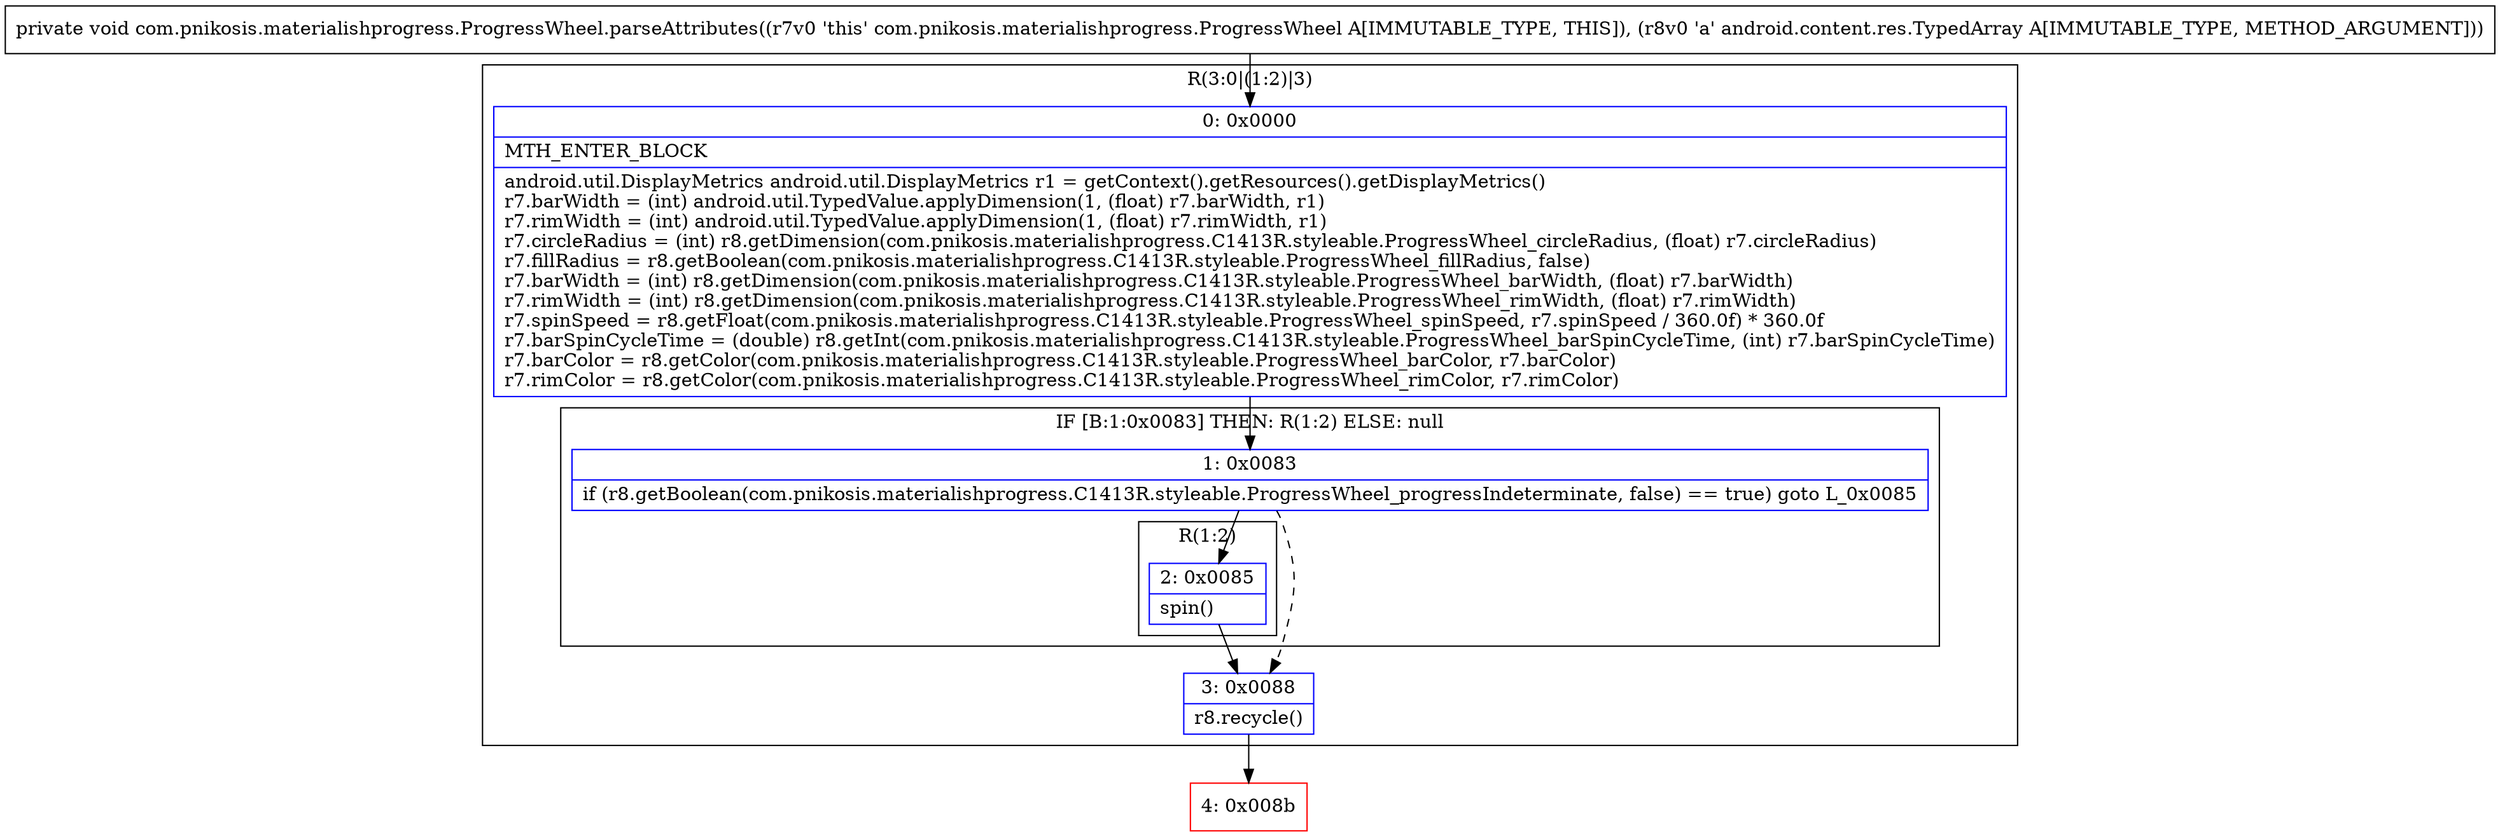 digraph "CFG forcom.pnikosis.materialishprogress.ProgressWheel.parseAttributes(Landroid\/content\/res\/TypedArray;)V" {
subgraph cluster_Region_1810021212 {
label = "R(3:0|(1:2)|3)";
node [shape=record,color=blue];
Node_0 [shape=record,label="{0\:\ 0x0000|MTH_ENTER_BLOCK\l|android.util.DisplayMetrics android.util.DisplayMetrics r1 = getContext().getResources().getDisplayMetrics()\lr7.barWidth = (int) android.util.TypedValue.applyDimension(1, (float) r7.barWidth, r1)\lr7.rimWidth = (int) android.util.TypedValue.applyDimension(1, (float) r7.rimWidth, r1)\lr7.circleRadius = (int) r8.getDimension(com.pnikosis.materialishprogress.C1413R.styleable.ProgressWheel_circleRadius, (float) r7.circleRadius)\lr7.fillRadius = r8.getBoolean(com.pnikosis.materialishprogress.C1413R.styleable.ProgressWheel_fillRadius, false)\lr7.barWidth = (int) r8.getDimension(com.pnikosis.materialishprogress.C1413R.styleable.ProgressWheel_barWidth, (float) r7.barWidth)\lr7.rimWidth = (int) r8.getDimension(com.pnikosis.materialishprogress.C1413R.styleable.ProgressWheel_rimWidth, (float) r7.rimWidth)\lr7.spinSpeed = r8.getFloat(com.pnikosis.materialishprogress.C1413R.styleable.ProgressWheel_spinSpeed, r7.spinSpeed \/ 360.0f) * 360.0f\lr7.barSpinCycleTime = (double) r8.getInt(com.pnikosis.materialishprogress.C1413R.styleable.ProgressWheel_barSpinCycleTime, (int) r7.barSpinCycleTime)\lr7.barColor = r8.getColor(com.pnikosis.materialishprogress.C1413R.styleable.ProgressWheel_barColor, r7.barColor)\lr7.rimColor = r8.getColor(com.pnikosis.materialishprogress.C1413R.styleable.ProgressWheel_rimColor, r7.rimColor)\l}"];
subgraph cluster_IfRegion_83953285 {
label = "IF [B:1:0x0083] THEN: R(1:2) ELSE: null";
node [shape=record,color=blue];
Node_1 [shape=record,label="{1\:\ 0x0083|if (r8.getBoolean(com.pnikosis.materialishprogress.C1413R.styleable.ProgressWheel_progressIndeterminate, false) == true) goto L_0x0085\l}"];
subgraph cluster_Region_135434604 {
label = "R(1:2)";
node [shape=record,color=blue];
Node_2 [shape=record,label="{2\:\ 0x0085|spin()\l}"];
}
}
Node_3 [shape=record,label="{3\:\ 0x0088|r8.recycle()\l}"];
}
Node_4 [shape=record,color=red,label="{4\:\ 0x008b}"];
MethodNode[shape=record,label="{private void com.pnikosis.materialishprogress.ProgressWheel.parseAttributes((r7v0 'this' com.pnikosis.materialishprogress.ProgressWheel A[IMMUTABLE_TYPE, THIS]), (r8v0 'a' android.content.res.TypedArray A[IMMUTABLE_TYPE, METHOD_ARGUMENT])) }"];
MethodNode -> Node_0;
Node_0 -> Node_1;
Node_1 -> Node_2;
Node_1 -> Node_3[style=dashed];
Node_2 -> Node_3;
Node_3 -> Node_4;
}

